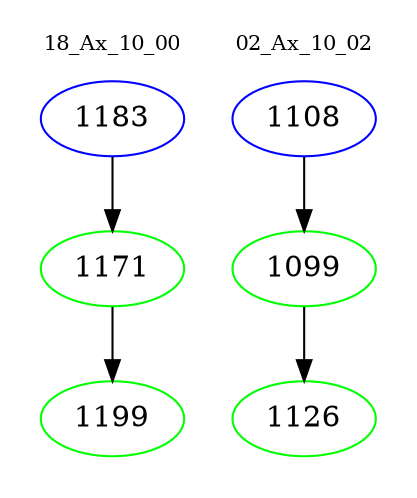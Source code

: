 digraph{
subgraph cluster_0 {
color = white
label = "18_Ax_10_00";
fontsize=10;
T0_1183 [label="1183", color="blue"]
T0_1183 -> T0_1171 [color="black"]
T0_1171 [label="1171", color="green"]
T0_1171 -> T0_1199 [color="black"]
T0_1199 [label="1199", color="green"]
}
subgraph cluster_1 {
color = white
label = "02_Ax_10_02";
fontsize=10;
T1_1108 [label="1108", color="blue"]
T1_1108 -> T1_1099 [color="black"]
T1_1099 [label="1099", color="green"]
T1_1099 -> T1_1126 [color="black"]
T1_1126 [label="1126", color="green"]
}
}
